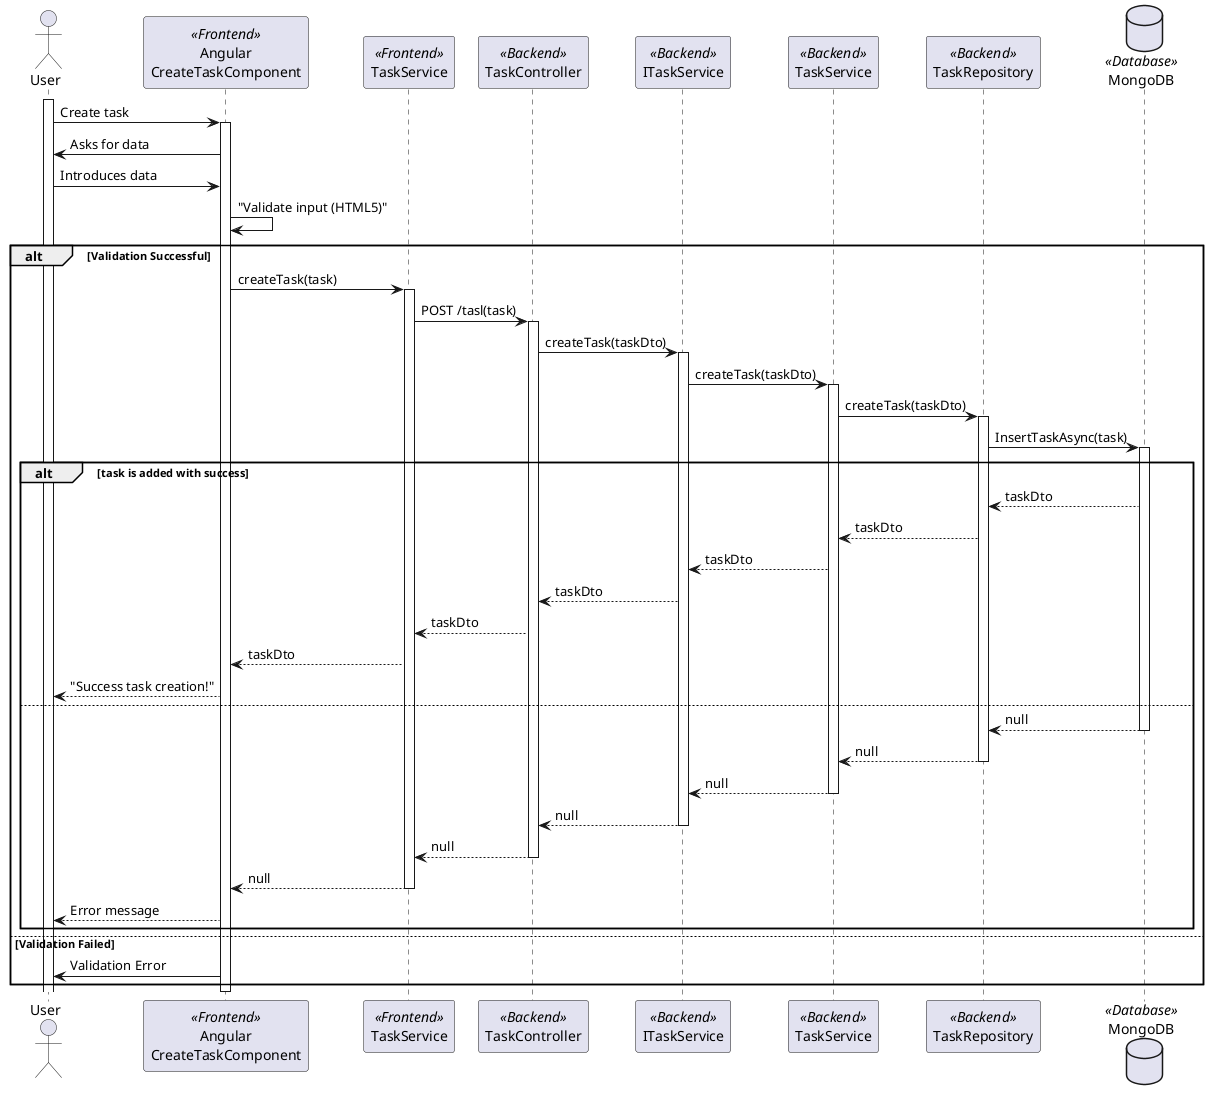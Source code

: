 @startuml
actor User

participant "Angular\nCreateTaskComponent" as Frontend <<Frontend>>
participant "TaskService" as FTaskSrvc <<Frontend>>
participant "TaskController" as Controller <<Backend>>
participant "ITaskService" as ITaskSrvc <<Backend>>
participant "TaskService" as taskSrvc <<Backend>>
participant "TaskRepository" as repo <<Backend>>
database "MongoDB" as MongoDB <<Database>>

activate User
User -> Frontend: Create task
activate Frontend
Frontend -> User: Asks for data
User -> Frontend: Introduces data
Frontend -> Frontend: "Validate input (HTML5)"
alt Validation Successful
    Frontend -> FTaskSrvc: createTask(task)
    activate FTaskSrvc
    FTaskSrvc -> Controller: POST /tasl(task)
    activate Controller

    Controller -> ITaskSrvc: createTask(taskDto)
    activate ITaskSrvc

    ITaskSrvc -> taskSrvc: createTask(taskDto)
    activate taskSrvc
    taskSrvc -> repo: createTask(taskDto)
    activate repo
    repo -> MongoDB: InsertTaskAsync(task)
    activate MongoDB

    alt task is added with success
      MongoDB --> repo: taskDto
      repo --> taskSrvc: taskDto
      taskSrvc --> ITaskSrvc: taskDto
      ITaskSrvc --> Controller: taskDto
      Controller --> FTaskSrvc: taskDto
      FTaskSrvc --> Frontend: taskDto
      Frontend --> User: "Success task creation!"
    else
      MongoDB --> repo: null
      deactivate MongoDB
      repo --> taskSrvc: null
      deactivate repo
      taskSrvc --> ITaskSrvc: null
      deactivate taskSrvc
      ITaskSrvc --> Controller: null
      deactivate ITaskSrvc
      Controller --> FTaskSrvc: null
      deactivate Controller
      FTaskSrvc --> Frontend: null
      deactivate FTaskSrvc
      Frontend --> User: Error message
    end
else Validation Failed
    Frontend -> User: Validation Error
end
deactivate Frontend
@enduml